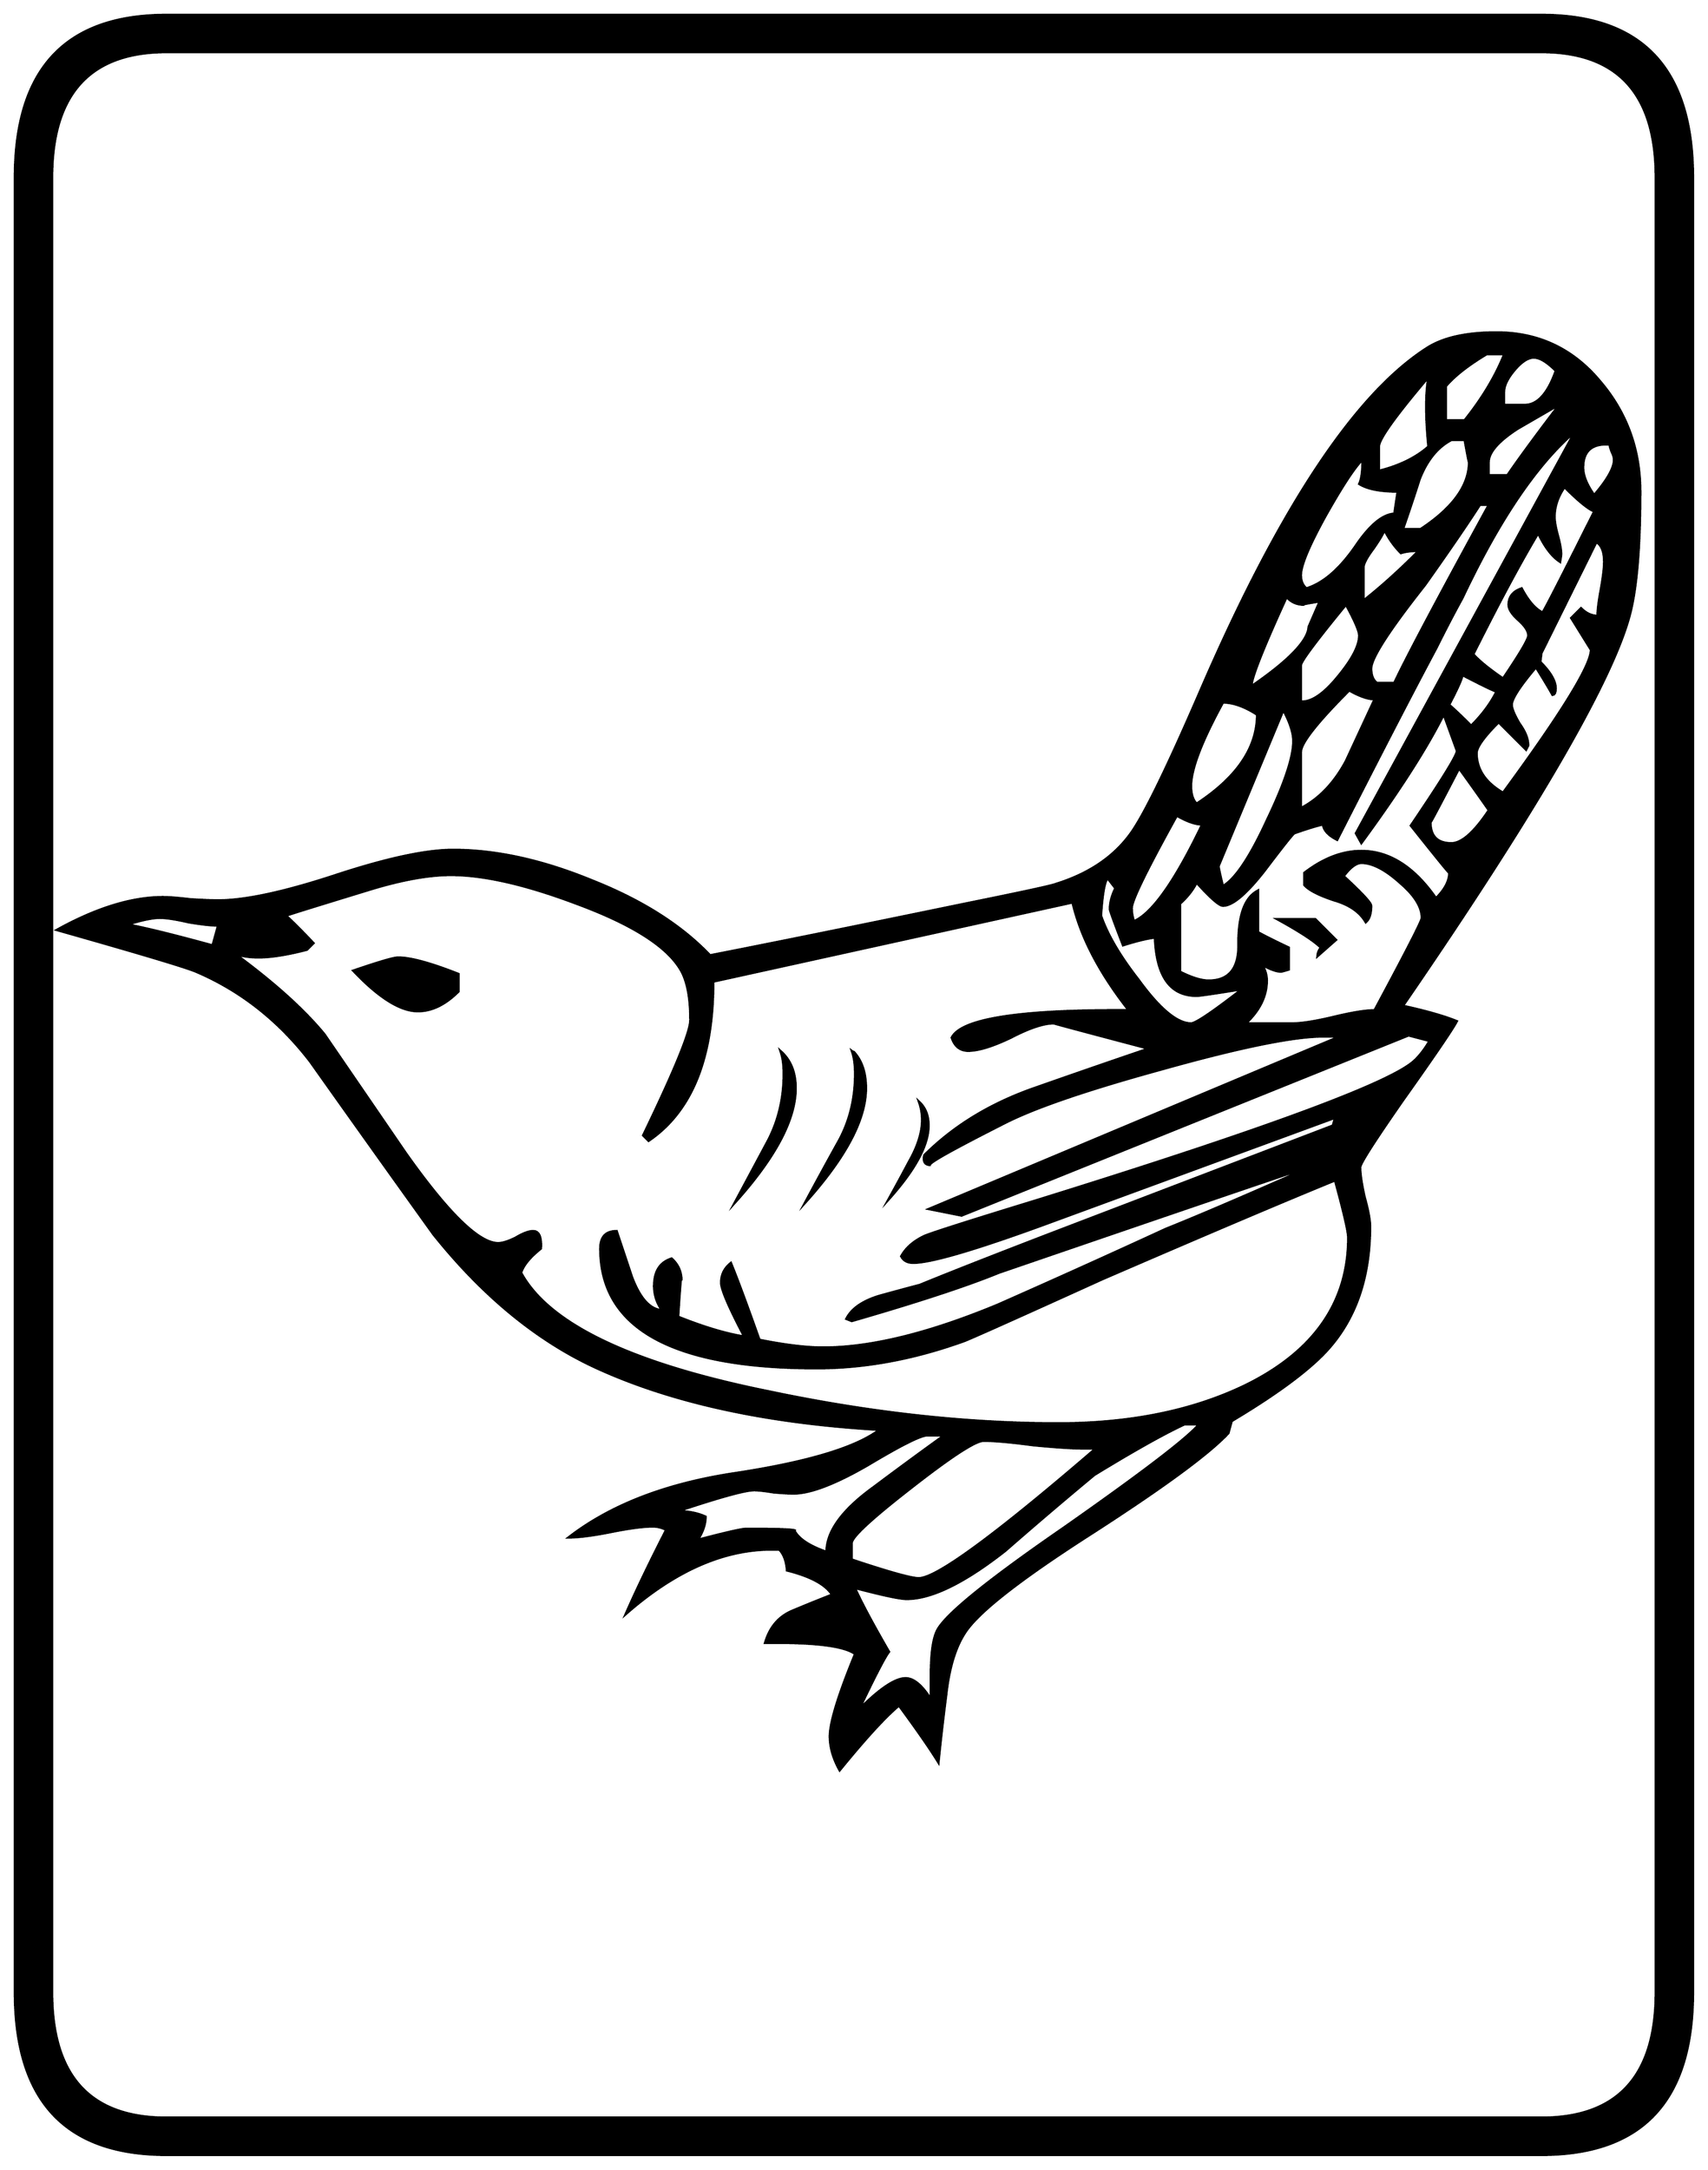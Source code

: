 


\begin{tikzpicture}[y=0.80pt, x=0.80pt, yscale=-1.0, xscale=1.0, inner sep=0pt, outer sep=0pt]
\begin{scope}[shift={(100.0,1706.0)},nonzero rule]
  \path[draw=.,fill=.,line width=1.600pt] (1578.0,244.0) .. controls
    (1578.0,342.667) and (1532.0,392.0) .. (1440.0,392.0) --
    (188.0,392.0) .. controls (96.0,392.0) and (50.0,342.667) ..
    (50.0,244.0) -- (50.0,-1408.0) .. controls (50.0,-1506.667)
    and (96.0,-1556.0) .. (188.0,-1556.0) -- (1440.0,-1556.0) ..
    controls (1532.0,-1556.0) and (1578.0,-1506.667) ..
    (1578.0,-1408.0) -- (1578.0,244.0) -- cycle(1544.0,244.0) --
    (1544.0,-1408.0) .. controls (1544.0,-1484.0) and
    (1509.333,-1522.0) .. (1440.0,-1522.0) -- (188.0,-1522.0) ..
    controls (118.667,-1522.0) and (84.0,-1484.0) ..
    (84.0,-1408.0) -- (84.0,244.0) .. controls (84.0,320.0) and
    (118.667,358.0) .. (188.0,358.0) -- (1440.0,358.0) .. controls
    (1509.333,358.0) and (1544.0,320.0) .. (1544.0,244.0) --
    cycle(1530.0,-1122.0) .. controls (1530.0,-1075.333) and
    (1527.333,-1040.0) .. (1522.0,-1016.0) .. controls
    (1509.333,-958.0) and (1440.0,-837.333) .. (1314.0,-654.0) ..
    controls (1335.333,-649.333) and (1351.667,-644.667) ..
    (1363.0,-640.0) .. controls (1359.667,-633.333) and
    (1343.333,-609.333) .. (1314.0,-568.0) .. controls
    (1288.0,-530.667) and (1275.0,-510.333) .. (1275.0,-507.0) ..
    controls (1275.0,-501.0) and (1276.333,-492.0) ..
    (1279.0,-480.0) .. controls (1282.333,-468.0) and
    (1284.0,-459.0) .. (1284.0,-453.0) .. controls
    (1284.0,-409.0) and (1272.333,-373.0) .. (1249.0,-345.0) ..
    controls (1233.0,-325.667) and (1202.667,-302.667) ..
    (1158.0,-276.0) -- (1155.0,-265.0) .. controls
    (1137.0,-245.667) and (1093.667,-214.0) .. (1025.0,-170.0) ..
    controls (963.0,-130.0) and (926.333,-101.0) .. (915.0,-83.0)
    .. controls (906.333,-69.667) and (900.667,-50.667) .. (898.0,-26.0)
    .. controls (895.333,-5.333) and (893.0,15.0) .. (891.0,35.0) ..
    controls (883.667,23.0) and (871.667,5.667) .. (855.0,-17.0) ..
    controls (842.333,-6.333) and (824.333,13.333) .. (801.0,42.0) ..
    controls (795.0,31.333) and (792.0,21.0) .. (792.0,11.0) ..
    controls (792.0,-1.667) and (799.667,-26.667) .. (815.0,-64.0) ..
    controls (805.0,-71.333) and (777.667,-74.667) .. (733.0,-74.0) ..
    controls (737.0,-88.0) and (745.0,-97.667) .. (757.0,-103.0)
    .. controls (769.667,-108.333) and (782.0,-113.333) ..
    (794.0,-118.0) .. controls (788.0,-127.333) and (774.333,-134.667)
    .. (753.0,-140.0) .. controls (752.333,-148.667) and
    (750.0,-155.0) .. (746.0,-159.0) -- (739.0,-159.0) ..
    controls (695.0,-159.0) and (650.667,-139.333) .. (606.0,-100.0)
    .. controls (615.333,-121.333) and (627.667,-147.0) ..
    (643.0,-177.0) .. controls (639.0,-179.0) and (635.0,-180.0)
    .. (631.0,-180.0) .. controls (622.333,-180.0) and
    (609.667,-178.333) .. (593.0,-175.0) .. controls (576.333,-171.667)
    and (563.333,-170.0) .. (554.0,-170.0) .. controls
    (592.667,-200.0) and (644.0,-219.667) .. (708.0,-229.0) ..
    controls (772.667,-239.0) and (815.667,-252.0) .. (837.0,-268.0)
    .. controls (734.333,-274.0) and (648.667,-292.667) ..
    (580.0,-324.0) .. controls (526.0,-348.667) and (476.333,-389.333)
    .. (431.0,-446.0) .. controls (393.667,-498.0) and
    (356.333,-550.333) .. (319.0,-603.0) .. controls (290.333,-640.333)
    and (255.667,-667.667) .. (215.0,-685.0) .. controls
    (205.667,-689.0) and (163.333,-701.667) .. (88.0,-723.0) ..
    controls (124.0,-743.0) and (156.333,-753.0) .. (185.0,-753.0)
    .. controls (190.333,-753.0) and (198.667,-752.333) ..
    (210.0,-751.0) .. controls (221.333,-750.333) and (229.667,-750.0)
    .. (235.0,-750.0) .. controls (259.667,-750.0) and
    (295.333,-757.667) .. (342.0,-773.0) .. controls (388.667,-788.333)
    and (424.333,-796.0) .. (449.0,-796.0) .. controls
    (488.333,-796.0) and (530.667,-786.667) .. (576.0,-768.0) ..
    controls (621.333,-750.0) and (657.0,-727.333) .. (683.0,-700.0)
    .. controls (734.333,-710.0) and (811.667,-725.667) ..
    (915.0,-747.0) .. controls (967.667,-757.667) and (995.333,-763.667)
    .. (998.0,-765.0) .. controls (1028.0,-774.333) and
    (1050.667,-789.667) .. (1066.0,-811.0) .. controls
    (1078.0,-827.667) and (1099.0,-870.667) .. (1129.0,-940.0) ..
    controls (1201.0,-1106.667) and (1270.0,-1211.0) ..
    (1336.0,-1253.0) .. controls (1350.667,-1262.333) and
    (1371.667,-1267.0) .. (1399.0,-1267.0) .. controls
    (1437.0,-1267.0) and (1468.333,-1252.333) .. (1493.0,-1223.0) ..
    controls (1517.667,-1194.333) and (1530.0,-1160.667) ..
    (1530.0,-1122.0) -- cycle(1453.0,-1232.0) .. controls
    (1445.0,-1240.0) and (1438.333,-1244.0) .. (1433.0,-1244.0) ..
    controls (1427.667,-1244.0) and (1421.667,-1240.0) ..
    (1415.0,-1232.0) .. controls (1409.0,-1224.667) and
    (1406.0,-1218.333) .. (1406.0,-1213.0) -- (1406.0,-1201.0) --
    (1425.0,-1201.0) .. controls (1436.333,-1201.0) and
    (1445.667,-1211.333) .. (1453.0,-1232.0) --
    cycle(1506.0,-1151.0) .. controls (1506.0,-1153.0) and
    (1505.333,-1155.333) .. (1504.0,-1158.0) .. controls
    (1502.667,-1161.333) and (1502.0,-1163.667) .. (1502.0,-1165.0) --
    (1499.0,-1165.0) .. controls (1485.0,-1165.0) and
    (1478.0,-1158.0) .. (1478.0,-1144.0) .. controls
    (1478.0,-1136.667) and (1481.333,-1128.333) .. (1488.0,-1119.0) ..
    controls (1500.0,-1133.0) and (1506.0,-1143.667) ..
    (1506.0,-1151.0) -- cycle(1406.0,-1247.0) --
    (1390.0,-1247.0) .. controls (1373.333,-1237.0) and
    (1361.0,-1227.333) .. (1353.0,-1218.0) -- (1353.0,-1187.0) --
    (1370.0,-1187.0) .. controls (1386.0,-1207.0) and
    (1398.0,-1227.0) .. (1406.0,-1247.0) --
    cycle(1456.0,-1201.0) .. controls (1443.333,-1193.667) and
    (1430.667,-1186.333) .. (1418.0,-1179.0) .. controls
    (1400.667,-1167.667) and (1392.0,-1157.667) .. (1392.0,-1149.0) --
    (1392.0,-1137.0) -- (1409.0,-1137.0) .. controls
    (1419.0,-1151.667) and (1434.667,-1173.0) .. (1456.0,-1201.0) --
    cycle(1337.0,-1163.0) .. controls (1334.333,-1190.333) and
    (1334.333,-1211.333) .. (1337.0,-1226.0) .. controls
    (1307.0,-1190.667) and (1292.0,-1169.667) .. (1292.0,-1163.0) --
    (1292.0,-1141.0) .. controls (1310.667,-1145.667) and
    (1325.667,-1153.0) .. (1337.0,-1163.0) --
    cycle(1374.0,-1149.0) .. controls (1374.0,-1147.667) and
    (1372.667,-1154.333) .. (1370.0,-1169.0) -- (1358.0,-1169.0) ..
    controls (1345.333,-1162.333) and (1335.667,-1150.333) ..
    (1329.0,-1133.0) .. controls (1324.333,-1118.333) and
    (1319.333,-1103.333) .. (1314.0,-1088.0) -- (1330.0,-1088.0) ..
    controls (1359.333,-1107.333) and (1374.0,-1127.667) ..
    (1374.0,-1149.0) -- cycle(1488.0,-1104.0) .. controls
    (1482.667,-1106.0) and (1473.667,-1113.333) .. (1461.0,-1126.0) ..
    controls (1455.0,-1117.333) and (1452.0,-1108.333) ..
    (1452.0,-1099.0) .. controls (1452.0,-1095.0) and
    (1453.0,-1089.333) .. (1455.0,-1082.0) .. controls
    (1457.0,-1074.667) and (1458.0,-1069.0) .. (1458.0,-1065.0) ..
    controls (1458.0,-1064.333) and (1457.667,-1062.0) ..
    (1457.0,-1058.0) .. controls (1449.667,-1062.667) and
    (1443.0,-1071.333) .. (1437.0,-1084.0) .. controls
    (1421.0,-1057.333) and (1401.333,-1020.667) .. (1378.0,-974.0) ..
    controls (1383.333,-968.0) and (1392.333,-960.667) ..
    (1405.0,-952.0) .. controls (1420.333,-974.667) and
    (1428.0,-987.667) .. (1428.0,-991.0) .. controls
    (1428.0,-995.0) and (1425.0,-999.667) .. (1419.0,-1005.0) ..
    controls (1413.0,-1010.333) and (1410.0,-1015.0) ..
    (1410.0,-1019.0) .. controls (1410.0,-1026.333) and
    (1414.0,-1031.333) .. (1422.0,-1034.0) .. controls
    (1428.0,-1022.667) and (1434.333,-1015.333) .. (1441.0,-1012.0) ..
    controls (1444.333,-1017.333) and (1460.0,-1048.0) ..
    (1488.0,-1104.0) -- cycle(1497.0,-1058.0) .. controls
    (1497.0,-1067.333) and (1494.667,-1073.333) .. (1490.0,-1076.0) --
    (1440.0,-975.0) -- (1439.0,-967.0) .. controls
    (1448.333,-957.667) and (1453.0,-949.667) .. (1453.0,-943.0) ..
    controls (1453.0,-939.0) and (1452.0,-937.0) ..
    (1450.0,-937.0) .. controls (1446.667,-943.0) and
    (1441.667,-951.333) .. (1435.0,-962.0) .. controls
    (1420.333,-944.667) and (1413.0,-933.333) .. (1413.0,-928.0) ..
    controls (1413.0,-924.667) and (1415.333,-919.0) ..
    (1420.0,-911.0) .. controls (1425.333,-903.667) and
    (1428.0,-897.0) .. (1428.0,-891.0) -- (1426.0,-887.0) ..
    controls (1425.333,-887.667) and (1417.0,-896.0) ..
    (1401.0,-912.0) .. controls (1387.667,-898.667) and
    (1381.0,-889.333) .. (1381.0,-884.0) .. controls
    (1381.0,-869.333) and (1389.0,-857.333) .. (1405.0,-848.0) ..
    controls (1458.333,-920.667) and (1485.0,-964.0) ..
    (1485.0,-978.0) .. controls (1485.0,-978.0) and
    (1479.0,-987.667) .. (1467.0,-1007.0) -- (1476.0,-1016.0) ..
    controls (1480.667,-1011.333) and (1485.667,-1009.0) ..
    (1491.0,-1009.0) .. controls (1491.0,-1014.333) and
    (1492.0,-1022.333) .. (1494.0,-1033.0) .. controls
    (1496.0,-1044.333) and (1497.0,-1052.667) .. (1497.0,-1058.0) --
    cycle(1392.0,-1110.0) -- (1384.0,-1110.0) .. controls
    (1373.333,-1093.333) and (1356.667,-1069.0) .. (1334.0,-1037.0) ..
    controls (1301.333,-995.667) and (1285.0,-970.333) ..
    (1285.0,-961.0) .. controls (1285.0,-955.0) and
    (1286.667,-950.667) .. (1290.0,-948.0) -- (1306.0,-948.0) ..
    controls (1317.333,-972.0) and (1346.0,-1026.0) ..
    (1392.0,-1110.0) -- cycle(1328.0,-1068.0) .. controls
    (1321.333,-1068.0) and (1316.0,-1067.333) .. (1312.0,-1066.0) ..
    controls (1306.0,-1072.0) and (1301.0,-1079.0) ..
    (1297.0,-1087.0) .. controls (1296.333,-1084.333) and
    (1293.0,-1078.667) .. (1287.0,-1070.0) .. controls
    (1281.0,-1062.0) and (1278.0,-1056.333) .. (1278.0,-1053.0) --
    (1278.0,-1023.0) .. controls (1293.333,-1035.0) and
    (1310.0,-1050.0) .. (1328.0,-1068.0) --
    cycle(1309.0,-1122.0) .. controls (1293.0,-1122.0) and
    (1281.333,-1124.333) .. (1274.0,-1129.0) .. controls
    (1276.0,-1133.0) and (1277.0,-1140.333) .. (1277.0,-1151.0) ..
    controls (1269.667,-1143.667) and (1258.333,-1126.333) ..
    (1243.0,-1099.0) .. controls (1228.333,-1072.333) and
    (1221.0,-1054.667) .. (1221.0,-1046.0) .. controls
    (1221.0,-1040.667) and (1222.667,-1036.667) .. (1226.0,-1034.0) ..
    controls (1241.333,-1038.667) and (1256.333,-1051.667) ..
    (1271.0,-1073.0) .. controls (1283.667,-1091.667) and
    (1295.333,-1101.333) .. (1306.0,-1102.0) .. controls
    (1306.667,-1106.667) and (1307.667,-1113.333) .. (1309.0,-1122.0) --
    cycle(1399.0,-940.0) .. controls (1396.333,-940.667) and
    (1386.0,-945.667) .. (1368.0,-955.0) .. controls
    (1368.0,-952.333) and (1364.0,-943.333) .. (1356.0,-928.0) ..
    controls (1360.667,-924.0) and (1367.333,-917.667) ..
    (1376.0,-909.0) .. controls (1386.0,-919.0) and
    (1393.667,-929.333) .. (1399.0,-940.0) -- cycle(1274.0,-991.0)
    .. controls (1274.0,-995.0) and (1270.0,-1004.333) ..
    (1262.0,-1019.0) .. controls (1234.667,-985.667) and
    (1221.0,-967.333) .. (1221.0,-964.0) -- (1221.0,-931.0) ..
    controls (1230.333,-930.333) and (1241.333,-937.667) ..
    (1254.0,-953.0) .. controls (1267.333,-969.0) and
    (1274.0,-981.667) .. (1274.0,-991.0) -- cycle(1392.0,-832.0)
    .. controls (1386.0,-840.667) and (1377.0,-853.333) ..
    (1365.0,-870.0) .. controls (1347.667,-836.667) and
    (1339.0,-820.333) .. (1339.0,-821.0) .. controls
    (1339.0,-808.333) and (1345.333,-802.0) .. (1358.0,-802.0) ..
    controls (1367.333,-802.0) and (1378.667,-812.0) ..
    (1392.0,-832.0) -- cycle(1470.0,-1176.0) .. controls
    (1435.333,-1146.0) and (1401.333,-1095.667) .. (1368.0,-1025.0) ..
    controls (1361.333,-1013.0) and (1353.333,-997.667) ..
    (1344.0,-979.0) .. controls (1323.333,-940.333) and
    (1293.333,-882.333) .. (1254.0,-805.0) .. controls
    (1246.0,-809.0) and (1241.667,-813.667) .. (1241.0,-819.0) ..
    controls (1235.0,-817.667) and (1226.333,-815.0) ..
    (1215.0,-811.0) .. controls (1213.667,-810.333) and
    (1204.667,-799.0) .. (1188.0,-777.0) .. controls
    (1171.333,-755.667) and (1158.667,-745.0) .. (1150.0,-745.0) ..
    controls (1146.667,-745.0) and (1138.667,-752.0) ..
    (1126.0,-766.0) .. controls (1122.667,-759.333) and
    (1117.667,-753.0) .. (1111.0,-747.0) -- (1111.0,-685.0) ..
    controls (1121.667,-679.667) and (1130.333,-677.0) ..
    (1137.0,-677.0) .. controls (1155.667,-677.0) and
    (1164.667,-688.333) .. (1164.0,-711.0) .. controls
    (1164.0,-737.0) and (1170.0,-753.0) .. (1182.0,-759.0) --
    (1182.0,-721.0) .. controls (1188.0,-717.667) and
    (1197.333,-713.0) .. (1210.0,-707.0) -- (1210.0,-687.0) ..
    controls (1208.0,-686.333) and (1205.667,-685.667) ..
    (1203.0,-685.0) .. controls (1199.0,-685.0) and
    (1193.333,-687.0) .. (1186.0,-691.0) .. controls
    (1188.667,-686.333) and (1190.0,-681.667) .. (1190.0,-677.0) ..
    controls (1190.0,-663.0) and (1183.667,-650.0) ..
    (1171.0,-638.0) -- (1213.0,-638.0) .. controls
    (1221.667,-638.0) and (1234.333,-640.0) .. (1251.0,-644.0) ..
    controls (1267.667,-648.0) and (1280.0,-650.0) ..
    (1288.0,-650.0) .. controls (1316.667,-703.333) and
    (1331.0,-731.333) .. (1331.0,-734.0) .. controls
    (1331.0,-744.0) and (1324.333,-754.667) .. (1311.0,-766.0) ..
    controls (1297.667,-778.0) and (1286.0,-784.0) ..
    (1276.0,-784.0) .. controls (1271.333,-784.0) and
    (1266.0,-780.0) .. (1260.0,-772.0) .. controls
    (1276.667,-756.667) and (1285.0,-747.667) .. (1285.0,-745.0) ..
    controls (1285.0,-737.667) and (1283.333,-732.667) ..
    (1280.0,-730.0) .. controls (1274.667,-739.333) and
    (1265.0,-746.0) .. (1251.0,-750.0) .. controls
    (1237.0,-754.667) and (1228.0,-759.333) .. (1224.0,-764.0) --
    (1224.0,-775.0) .. controls (1241.333,-788.333) and
    (1258.667,-795.0) .. (1276.0,-795.0) .. controls
    (1301.333,-795.0) and (1324.0,-780.667) .. (1344.0,-752.0) ..
    controls (1352.0,-760.0) and (1356.0,-767.667) ..
    (1356.0,-775.0) .. controls (1356.0,-774.333) and
    (1344.333,-788.667) .. (1321.0,-818.0) .. controls
    (1349.0,-859.333) and (1363.0,-882.0) .. (1363.0,-886.0) ..
    controls (1363.0,-886.0) and (1359.0,-897.0) ..
    (1351.0,-919.0) .. controls (1335.667,-888.333) and
    (1310.667,-849.333) .. (1276.0,-802.0) -- (1271.0,-811.0) --
    (1470.0,-1176.0) -- cycle(1238.0,-1022.0) .. controls
    (1225.333,-1020.0) and (1220.667,-1019.0) .. (1224.0,-1019.0) ..
    controls (1217.333,-1019.0) and (1212.0,-1021.333) ..
    (1208.0,-1026.0) .. controls (1186.667,-979.333) and
    (1176.0,-952.333) .. (1176.0,-945.0) .. controls
    (1210.0,-968.333) and (1227.333,-986.333) .. (1228.0,-999.0) --
    (1238.0,-1022.0) -- cycle(1288.0,-933.0) .. controls
    (1282.0,-933.0) and (1274.333,-935.667) .. (1265.0,-941.0) ..
    controls (1235.667,-911.667) and (1221.0,-893.0) ..
    (1221.0,-885.0) -- (1221.0,-834.0) .. controls
    (1237.667,-842.667) and (1251.333,-857.0) .. (1262.0,-877.0) ..
    controls (1270.667,-895.667) and (1279.333,-914.333) ..
    (1288.0,-933.0) -- cycle(1181.0,-919.0) .. controls
    (1169.667,-926.333) and (1159.333,-930.0) .. (1150.0,-930.0) ..
    controls (1130.667,-894.667) and (1121.0,-869.333) ..
    (1121.0,-854.0) .. controls (1121.0,-846.667) and
    (1122.667,-841.333) .. (1126.0,-838.0) .. controls
    (1162.667,-862.0) and (1181.0,-889.0) .. (1181.0,-919.0) --
    cycle(1214.0,-895.0) .. controls (1214.0,-902.333) and
    (1211.0,-911.667) .. (1205.0,-923.0) -- (1146.0,-781.0) ..
    controls (1146.667,-777.0) and (1148.0,-771.0) ..
    (1150.0,-763.0) .. controls (1161.333,-769.667) and
    (1174.667,-789.667) .. (1190.0,-823.0) .. controls
    (1206.0,-856.333) and (1214.0,-880.333) .. (1214.0,-895.0) --
    cycle(1131.0,-819.0) .. controls (1125.0,-819.0) and
    (1117.333,-821.667) .. (1108.0,-827.0) .. controls
    (1080.667,-777.667) and (1067.0,-749.667) .. (1067.0,-743.0) ..
    controls (1067.0,-739.0) and (1067.667,-735.0) ..
    (1069.0,-731.0) .. controls (1085.667,-738.333) and
    (1106.333,-767.667) .. (1131.0,-819.0) -- cycle(1167.0,-669.0)
    .. controls (1142.333,-665.0) and (1128.667,-663.0) ..
    (1126.0,-663.0) .. controls (1102.0,-663.0) and
    (1089.333,-680.667) .. (1088.0,-716.0) .. controls
    (1081.333,-715.333) and (1071.667,-713.0) .. (1059.0,-709.0) ..
    controls (1051.0,-729.667) and (1047.0,-740.667) ..
    (1047.0,-742.0) .. controls (1047.0,-748.0) and
    (1048.667,-754.333) .. (1052.0,-761.0) -- (1045.0,-770.0) ..
    controls (1042.333,-767.333) and (1040.333,-756.0) ..
    (1039.0,-736.0) .. controls (1045.0,-718.667) and
    (1056.333,-699.333) .. (1073.0,-678.0) .. controls
    (1092.333,-651.333) and (1108.333,-638.0) .. (1121.0,-638.0) ..
    controls (1125.0,-638.0) and (1140.333,-648.333) ..
    (1167.0,-669.0) -- cycle(1338.0,-622.0) -- (1319.0,-627.0)
    -- (912.0,-463.0) .. controls (905.333,-464.333) and
    (895.333,-466.333) .. (882.0,-469.0) -- (1256.0,-626.0) --
    (1241.0,-626.0) .. controls (1214.333,-626.0) and
    (1165.333,-616.0) .. (1094.0,-596.0) .. controls
    (1026.0,-577.333) and (978.333,-561.0) .. (951.0,-547.0) ..
    controls (901.0,-521.667) and (878.667,-509.0) .. (884.0,-509.0)
    .. controls (878.667,-509.0) and (876.667,-512.0) ..
    (878.0,-518.0) .. controls (904.0,-544.0) and (936.333,-564.0)
    .. (975.0,-578.0) .. controls (1011.0,-590.667) and
    (1046.667,-603.0) .. (1082.0,-615.0) .. controls
    (1024.0,-630.333) and (995.333,-638.0) .. (996.0,-638.0) ..
    controls (986.667,-638.0) and (973.667,-633.667) .. (957.0,-625.0)
    .. controls (940.333,-617.0) and (927.333,-613.0) ..
    (918.0,-613.0) .. controls (910.667,-613.0) and (905.667,-617.0)
    .. (903.0,-625.0) .. controls (911.667,-642.333) and
    (965.333,-650.667) .. (1064.0,-650.0) .. controls
    (1037.333,-684.0) and (1020.333,-716.667) .. (1013.0,-748.0) --
    (686.0,-676.0) .. controls (686.0,-606.0) and (666.333,-557.667)
    .. (627.0,-531.0) -- (622.0,-536.0) .. controls
    (650.667,-595.333) and (665.0,-630.333) .. (665.0,-641.0) ..
    controls (665.0,-661.667) and (662.0,-677.0) .. (656.0,-687.0)
    .. controls (643.333,-708.333) and (611.667,-728.333) ..
    (561.0,-747.0) .. controls (515.0,-764.333) and (477.0,-773.0)
    .. (447.0,-773.0) .. controls (426.333,-773.0) and
    (401.0,-768.333) .. (371.0,-759.0) .. controls (323.0,-744.333)
    and (298.333,-736.667) .. (297.0,-736.0) .. controls
    (303.0,-730.667) and (311.333,-722.333) .. (322.0,-711.0) --
    (316.0,-705.0) .. controls (298.0,-700.333) and (283.333,-698.0)
    .. (272.0,-698.0) .. controls (264.0,-698.0) and
    (257.0,-699.0) .. (251.0,-701.0) .. controls (286.333,-675.0)
    and (313.333,-650.667) .. (332.0,-628.0) .. controls
    (356.667,-592.0) and (381.333,-556.0) .. (406.0,-520.0) ..
    controls (444.667,-465.333) and (472.667,-438.0) .. (490.0,-438.0)
    .. controls (494.0,-438.0) and (499.333,-439.667) ..
    (506.0,-443.0) .. controls (512.667,-447.0) and (518.0,-449.0)
    .. (522.0,-449.0) .. controls (527.333,-449.0) and
    (529.667,-443.667) .. (529.0,-433.0) .. controls (519.0,-425.0)
    and (513.0,-417.667) .. (511.0,-411.0) .. controls
    (536.333,-364.333) and (611.667,-328.333) .. (737.0,-303.0) ..
    controls (829.0,-283.667) and (916.667,-274.0) ..
    (1000.0,-274.0) .. controls (1066.0,-274.0) and
    (1123.0,-285.667) .. (1171.0,-309.0) .. controls
    (1233.0,-339.667) and (1264.0,-384.333) .. (1264.0,-443.0) ..
    controls (1264.0,-448.333) and (1260.0,-465.667) ..
    (1252.0,-495.0) .. controls (1204.667,-475.667) and
    (1134.0,-445.667) .. (1040.0,-405.0) .. controls
    (968.0,-372.333) and (926.333,-353.667) .. (915.0,-349.0) ..
    controls (869.0,-332.333) and (824.0,-324.0) .. (780.0,-324.0)
    .. controls (648.667,-324.0) and (583.0,-360.333) ..
    (583.0,-433.0) .. controls (583.0,-443.667) and (588.0,-449.0)
    .. (598.0,-449.0) .. controls (602.667,-435.0) and
    (607.333,-421.0) .. (612.0,-407.0) .. controls (619.333,-387.667)
    and (628.333,-377.667) .. (639.0,-377.0) .. controls
    (634.333,-383.667) and (632.0,-391.0) .. (632.0,-399.0) ..
    controls (632.0,-412.333) and (637.333,-420.667) .. (648.0,-424.0)
    .. controls (654.0,-418.667) and (657.0,-412.0) ..
    (657.0,-404.0) .. controls (657.0,-413.333) and (656.0,-402.333)
    .. (654.0,-371.0) .. controls (677.333,-361.667) and
    (697.333,-355.667) .. (714.0,-353.0) .. controls (700.0,-379.667)
    and (693.0,-396.0) .. (693.0,-402.0) .. controls
    (693.0,-409.333) and (696.0,-415.333) .. (702.0,-420.0) ..
    controls (708.0,-405.333) and (716.667,-382.0) .. (728.0,-350.0)
    .. controls (751.333,-345.333) and (770.667,-343.0) ..
    (786.0,-343.0) .. controls (829.333,-343.0) and (882.333,-356.0)
    .. (945.0,-382.0) .. controls (996.333,-404.667) and
    (1047.333,-427.667) .. (1098.0,-451.0) .. controls
    (1128.0,-463.0) and (1172.333,-482.0) .. (1231.0,-508.0) ..
    controls (1227.667,-507.333) and (1132.667,-475.0) ..
    (946.0,-411.0) .. controls (916.667,-399.0) and (872.0,-384.333)
    .. (812.0,-367.0) -- (807.0,-369.0) .. controls
    (811.667,-378.333) and (821.667,-385.333) .. (837.0,-390.0) ..
    controls (849.0,-393.333) and (861.333,-396.667) .. (874.0,-400.0)
    .. controls (900.0,-410.667) and (939.0,-426.0) ..
    (991.0,-446.0) -- (1250.0,-545.0) -- (1252.0,-552.0) --
    (996.0,-458.0) .. controls (927.333,-432.667) and (884.667,-420.0)
    .. (868.0,-420.0) .. controls (862.667,-420.0) and
    (859.0,-422.0) .. (857.0,-426.0) .. controls (861.0,-433.333)
    and (867.667,-439.333) .. (877.0,-444.0) .. controls
    (880.333,-446.0) and (914.667,-457.0) .. (980.0,-477.0) ..
    controls (1184.0,-540.333) and (1298.333,-582.333) ..
    (1323.0,-603.0) .. controls (1328.333,-607.667) and
    (1333.333,-614.0) .. (1338.0,-622.0) -- cycle(1034.0,-251.0)
    -- (1023.0,-251.0) .. controls (1013.0,-251.0) and
    (997.667,-252.0) .. (977.0,-254.0) .. controls (957.0,-256.667)
    and (942.0,-258.0) .. (932.0,-258.0) .. controls
    (924.667,-258.0) and (902.667,-243.667) .. (866.0,-215.0) ..
    controls (830.0,-187.0) and (812.0,-170.333) .. (812.0,-165.0)
    -- (812.0,-150.0) .. controls (846.0,-138.667) and
    (866.333,-133.0) .. (873.0,-133.0) .. controls (889.0,-133.0)
    and (942.667,-172.333) .. (1034.0,-251.0) --
    cycle(1128.0,-273.0) -- (1115.0,-273.0) .. controls
    (1096.333,-264.333) and (1069.0,-249.0) .. (1033.0,-227.0) ..
    controls (1005.667,-204.333) and (978.667,-181.333) ..
    (952.0,-158.0) .. controls (914.667,-128.667) and (884.667,-114.0)
    .. (862.0,-114.0) .. controls (856.0,-114.0) and
    (840.333,-117.333) .. (815.0,-124.0) .. controls (821.0,-110.667)
    and (831.333,-91.333) .. (846.0,-66.0) .. controls (842.667,-62.0)
    and (833.667,-44.667) .. (819.0,-14.0) .. controls (837.667,-32.667)
    and (851.667,-42.0) .. (861.0,-42.0) .. controls (868.333,-42.0)
    and (876.0,-35.667) .. (884.0,-23.0) -- (884.0,-45.0) ..
    controls (884.0,-65.0) and (886.0,-78.667) .. (890.0,-86.0) ..
    controls (898.0,-100.667) and (936.333,-131.667) ..
    (1005.0,-179.0) .. controls (1076.333,-229.0) and
    (1117.333,-260.333) .. (1128.0,-273.0) -- cycle(896.0,-263.0) --
    (881.0,-263.0) .. controls (875.0,-263.0) and (857.0,-254.0)
    .. (827.0,-236.0) .. controls (797.0,-218.667) and
    (774.333,-210.0) .. (759.0,-210.0) .. controls (755.0,-210.0)
    and (749.0,-210.333) .. (741.0,-211.0) .. controls
    (733.0,-212.333) and (727.0,-213.0) .. (723.0,-213.0) ..
    controls (715.0,-213.0) and (692.0,-206.667) .. (654.0,-194.0)
    .. controls (663.333,-194.0) and (671.667,-192.333) ..
    (679.0,-189.0) .. controls (679.0,-182.333) and (676.667,-175.333)
    .. (672.0,-168.0) .. controls (697.333,-174.667) and
    (712.0,-178.0) .. (716.0,-178.0) .. controls (748.0,-178.0)
    and (762.667,-177.333) .. (760.0,-176.0) .. controls
    (764.0,-168.667) and (773.667,-162.333) .. (789.0,-157.0) ..
    controls (789.0,-175.667) and (803.333,-195.333) .. (832.0,-216.0)
    .. controls (853.333,-232.0) and (874.667,-247.667) ..
    (896.0,-263.0) -- cycle(235.0,-727.0) .. controls
    (229.0,-727.0) and (220.0,-728.0) .. (208.0,-730.0) ..
    controls (196.667,-732.667) and (188.0,-734.0) .. (182.0,-734.0)
    .. controls (175.333,-734.0) and (165.667,-732.0) ..
    (153.0,-728.0) .. controls (170.333,-724.667) and (196.0,-718.333)
    .. (230.0,-709.0) -- (235.0,-727.0) -- cycle(1253.0,-714.0)
    -- (1236.0,-699.0) .. controls (1236.0,-701.667) and
    (1237.0,-704.333) .. (1239.0,-707.0) .. controls
    (1233.0,-713.0) and (1219.667,-721.667) .. (1199.0,-733.0) --
    (1234.0,-733.0) -- (1253.0,-714.0) -- cycle(882.0,-545.0) ..
    controls (882.0,-527.0) and (869.667,-504.333) .. (845.0,-477.0)
    .. controls (851.667,-489.0) and (858.0,-500.667) ..
    (864.0,-512.0) .. controls (872.0,-526.0) and (876.0,-538.667)
    .. (876.0,-550.0) .. controls (876.0,-556.0) and
    (875.0,-561.667) .. (873.0,-567.0) .. controls (879.0,-561.667)
    and (882.0,-554.333) .. (882.0,-545.0) -- cycle(825.0,-579.0)
    .. controls (825.0,-550.333) and (806.333,-515.333) ..
    (769.0,-474.0) .. controls (779.0,-492.667) and (789.0,-511.0)
    .. (799.0,-529.0) .. controls (809.667,-547.667) and
    (815.0,-568.667) .. (815.0,-592.0) .. controls (815.0,-600.667)
    and (814.0,-607.667) .. (812.0,-613.0) .. controls
    (812.667,-612.333) and (813.333,-612.0) .. (814.0,-612.0) ..
    controls (821.333,-604.0) and (825.0,-593.0) .. (825.0,-579.0)
    -- cycle(761.0,-579.0) .. controls (761.0,-550.333) and
    (742.333,-515.333) .. (705.0,-474.0) .. controls (715.0,-492.667)
    and (725.0,-511.333) .. (735.0,-530.0) .. controls
    (745.0,-548.667) and (750.0,-569.333) .. (750.0,-592.0) ..
    controls (750.0,-600.667) and (749.0,-607.667) .. (747.0,-613.0)
    .. controls (756.333,-605.0) and (761.0,-593.667) ..
    (761.0,-579.0) -- cycle(454.0,-667.0) .. controls
    (442.0,-655.0) and (429.667,-649.0) .. (417.0,-649.0) ..
    controls (401.0,-649.0) and (381.333,-661.333) .. (358.0,-686.0)
    .. controls (381.333,-694.0) and (395.0,-698.0) ..
    (399.0,-698.0) .. controls (410.333,-698.0) and (428.667,-693.0)
    .. (454.0,-683.0) -- (454.0,-667.0) -- cycle;
\end{scope}

\end{tikzpicture}

